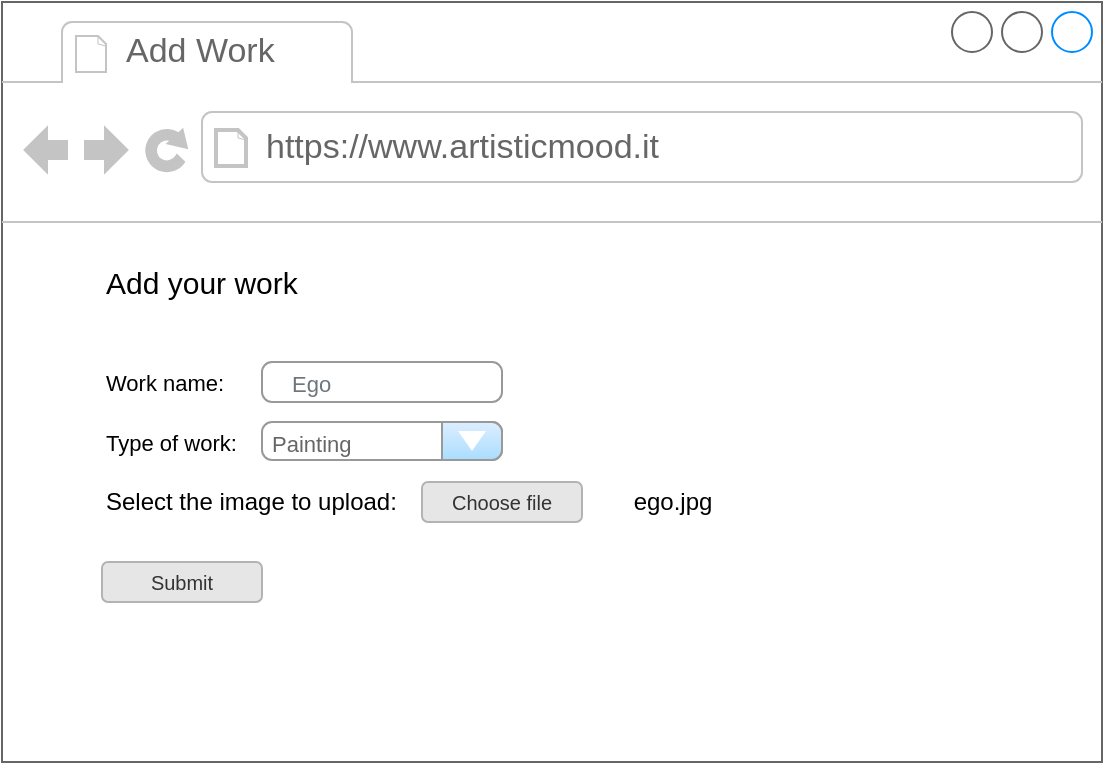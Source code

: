 <mxfile version="14.7.3" type="github">
  <diagram id="pg35euM3kPduYRfLaAQe" name="Page-1">
    <mxGraphModel dx="868" dy="425" grid="1" gridSize="10" guides="1" tooltips="1" connect="1" arrows="1" fold="1" page="1" pageScale="1" pageWidth="3300" pageHeight="4681" math="0" shadow="0">
      <root>
        <mxCell id="0" />
        <mxCell id="1" parent="0" />
        <mxCell id="VIvbZ9C64C_Wb4qHjokk-1" value="" style="strokeWidth=1;shadow=0;dashed=0;align=center;html=1;shape=mxgraph.mockup.containers.browserWindow;rSize=0;strokeColor=#666666;strokeColor2=#008cff;strokeColor3=#c4c4c4;mainText=,;recursiveResize=0;" vertex="1" parent="1">
          <mxGeometry x="180" y="60" width="550" height="380" as="geometry" />
        </mxCell>
        <mxCell id="VIvbZ9C64C_Wb4qHjokk-2" value="Add Work" style="strokeWidth=1;shadow=0;dashed=0;align=center;html=1;shape=mxgraph.mockup.containers.anchor;fontSize=17;fontColor=#666666;align=left;" vertex="1" parent="VIvbZ9C64C_Wb4qHjokk-1">
          <mxGeometry x="60" y="12" width="110" height="26" as="geometry" />
        </mxCell>
        <mxCell id="VIvbZ9C64C_Wb4qHjokk-3" value="https://www.artisticmood.it" style="strokeWidth=1;shadow=0;dashed=0;align=center;html=1;shape=mxgraph.mockup.containers.anchor;rSize=0;fontSize=17;fontColor=#666666;align=left;" vertex="1" parent="VIvbZ9C64C_Wb4qHjokk-1">
          <mxGeometry x="130" y="60" width="250" height="26" as="geometry" />
        </mxCell>
        <mxCell id="VIvbZ9C64C_Wb4qHjokk-4" value="&lt;span style=&quot;font-size: 11px&quot;&gt;Painting&lt;/span&gt;" style="strokeWidth=1;shadow=0;dashed=0;align=left;html=1;shape=mxgraph.mockup.forms.comboBox;strokeColor=#999999;fillColor=#ddeeff;align=left;fillColor2=#aaddff;mainText=;fontColor=#666666;fontSize=17;spacingLeft=3;" vertex="1" parent="VIvbZ9C64C_Wb4qHjokk-1">
          <mxGeometry x="130" y="210" width="120" height="19" as="geometry" />
        </mxCell>
        <mxCell id="VIvbZ9C64C_Wb4qHjokk-5" value="Select the image to upload:" style="text;html=1;resizable=0;autosize=1;align=left;verticalAlign=middle;points=[];fillColor=none;strokeColor=none;rounded=0;" vertex="1" parent="VIvbZ9C64C_Wb4qHjokk-1">
          <mxGeometry x="50" y="240" width="160" height="20" as="geometry" />
        </mxCell>
        <mxCell id="VIvbZ9C64C_Wb4qHjokk-6" value="ego.jpg" style="text;html=1;resizable=0;autosize=1;align=center;verticalAlign=middle;points=[];fillColor=none;strokeColor=none;rounded=0;" vertex="1" parent="VIvbZ9C64C_Wb4qHjokk-1">
          <mxGeometry x="310" y="240" width="50" height="20" as="geometry" />
        </mxCell>
        <mxCell id="VIvbZ9C64C_Wb4qHjokk-7" value="&lt;font style=&quot;font-size: 15px&quot;&gt;Add your work&lt;/font&gt;" style="text;html=1;resizable=0;autosize=1;align=left;verticalAlign=middle;points=[];fillColor=none;strokeColor=none;rounded=0;" vertex="1" parent="1">
          <mxGeometry x="230" y="190" width="110" height="20" as="geometry" />
        </mxCell>
        <mxCell id="VIvbZ9C64C_Wb4qHjokk-8" value="Work name:" style="fillColor=none;strokeColor=none;align=left;fontSize=11;" vertex="1" parent="1">
          <mxGeometry x="230" y="230" width="70" height="40" as="geometry" />
        </mxCell>
        <mxCell id="VIvbZ9C64C_Wb4qHjokk-9" value="&lt;font style=&quot;font-size: 11px&quot;&gt;Ego&lt;/font&gt;" style="html=1;shadow=0;dashed=0;shape=mxgraph.bootstrap.rrect;rSize=5;fillColor=none;strokeColor=#999999;align=left;spacing=15;fontSize=14;fontColor=#6C767D;" vertex="1" parent="1">
          <mxGeometry x="310" y="240" width="120" height="20" as="geometry" />
        </mxCell>
        <mxCell id="VIvbZ9C64C_Wb4qHjokk-10" value="Type of work:" style="fillColor=none;strokeColor=none;align=left;fontSize=11;" vertex="1" parent="1">
          <mxGeometry x="230" y="260" width="70" height="40" as="geometry" />
        </mxCell>
        <mxCell id="VIvbZ9C64C_Wb4qHjokk-11" value="Choose file" style="rounded=1;html=1;shadow=0;dashed=0;whiteSpace=wrap;fontSize=10;fillColor=#E6E6E6;align=center;strokeColor=#B3B3B3;fontColor=#333333;" vertex="1" parent="1">
          <mxGeometry x="390" y="300" width="80" height="20" as="geometry" />
        </mxCell>
        <mxCell id="VIvbZ9C64C_Wb4qHjokk-12" value="Submit" style="rounded=1;html=1;shadow=0;dashed=0;whiteSpace=wrap;fontSize=10;fillColor=#E6E6E6;align=center;strokeColor=#B3B3B3;fontColor=#333333;" vertex="1" parent="1">
          <mxGeometry x="230" y="340" width="80" height="20" as="geometry" />
        </mxCell>
      </root>
    </mxGraphModel>
  </diagram>
</mxfile>
